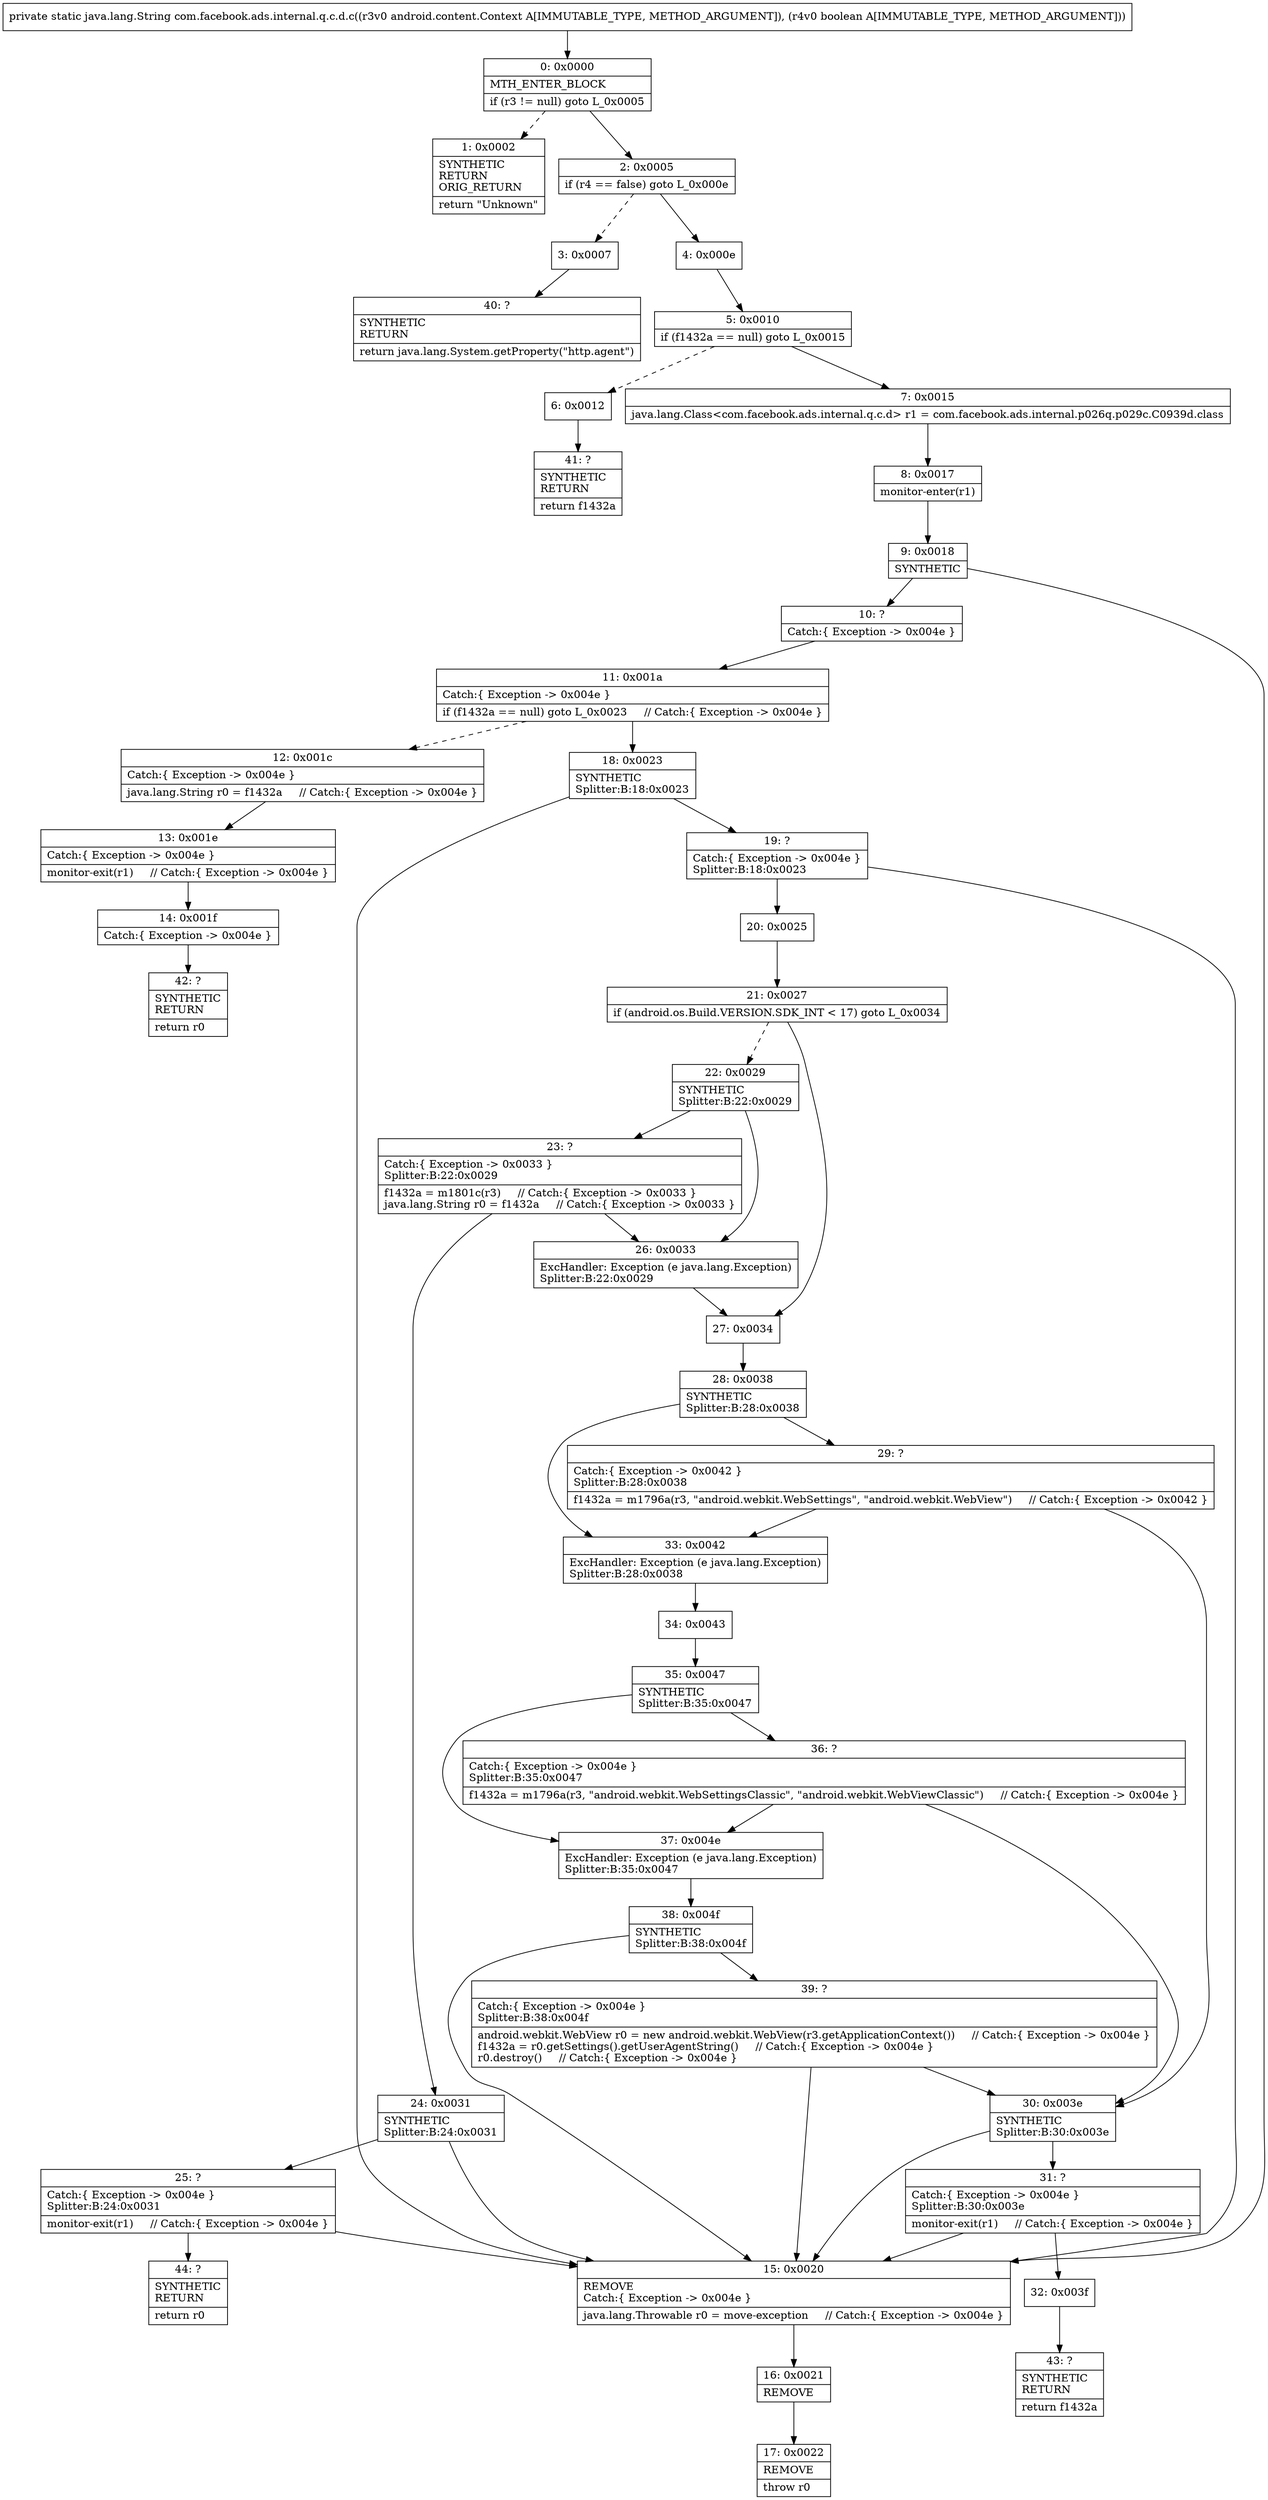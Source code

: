 digraph "CFG forcom.facebook.ads.internal.q.c.d.c(Landroid\/content\/Context;Z)Ljava\/lang\/String;" {
Node_0 [shape=record,label="{0\:\ 0x0000|MTH_ENTER_BLOCK\l|if (r3 != null) goto L_0x0005\l}"];
Node_1 [shape=record,label="{1\:\ 0x0002|SYNTHETIC\lRETURN\lORIG_RETURN\l|return \"Unknown\"\l}"];
Node_2 [shape=record,label="{2\:\ 0x0005|if (r4 == false) goto L_0x000e\l}"];
Node_3 [shape=record,label="{3\:\ 0x0007}"];
Node_4 [shape=record,label="{4\:\ 0x000e}"];
Node_5 [shape=record,label="{5\:\ 0x0010|if (f1432a == null) goto L_0x0015\l}"];
Node_6 [shape=record,label="{6\:\ 0x0012}"];
Node_7 [shape=record,label="{7\:\ 0x0015|java.lang.Class\<com.facebook.ads.internal.q.c.d\> r1 = com.facebook.ads.internal.p026q.p029c.C0939d.class\l}"];
Node_8 [shape=record,label="{8\:\ 0x0017|monitor\-enter(r1)\l}"];
Node_9 [shape=record,label="{9\:\ 0x0018|SYNTHETIC\l}"];
Node_10 [shape=record,label="{10\:\ ?|Catch:\{ Exception \-\> 0x004e \}\l}"];
Node_11 [shape=record,label="{11\:\ 0x001a|Catch:\{ Exception \-\> 0x004e \}\l|if (f1432a == null) goto L_0x0023     \/\/ Catch:\{ Exception \-\> 0x004e \}\l}"];
Node_12 [shape=record,label="{12\:\ 0x001c|Catch:\{ Exception \-\> 0x004e \}\l|java.lang.String r0 = f1432a     \/\/ Catch:\{ Exception \-\> 0x004e \}\l}"];
Node_13 [shape=record,label="{13\:\ 0x001e|Catch:\{ Exception \-\> 0x004e \}\l|monitor\-exit(r1)     \/\/ Catch:\{ Exception \-\> 0x004e \}\l}"];
Node_14 [shape=record,label="{14\:\ 0x001f|Catch:\{ Exception \-\> 0x004e \}\l}"];
Node_15 [shape=record,label="{15\:\ 0x0020|REMOVE\lCatch:\{ Exception \-\> 0x004e \}\l|java.lang.Throwable r0 = move\-exception     \/\/ Catch:\{ Exception \-\> 0x004e \}\l}"];
Node_16 [shape=record,label="{16\:\ 0x0021|REMOVE\l}"];
Node_17 [shape=record,label="{17\:\ 0x0022|REMOVE\l|throw r0\l}"];
Node_18 [shape=record,label="{18\:\ 0x0023|SYNTHETIC\lSplitter:B:18:0x0023\l}"];
Node_19 [shape=record,label="{19\:\ ?|Catch:\{ Exception \-\> 0x004e \}\lSplitter:B:18:0x0023\l}"];
Node_20 [shape=record,label="{20\:\ 0x0025}"];
Node_21 [shape=record,label="{21\:\ 0x0027|if (android.os.Build.VERSION.SDK_INT \< 17) goto L_0x0034\l}"];
Node_22 [shape=record,label="{22\:\ 0x0029|SYNTHETIC\lSplitter:B:22:0x0029\l}"];
Node_23 [shape=record,label="{23\:\ ?|Catch:\{ Exception \-\> 0x0033 \}\lSplitter:B:22:0x0029\l|f1432a = m1801c(r3)     \/\/ Catch:\{ Exception \-\> 0x0033 \}\ljava.lang.String r0 = f1432a     \/\/ Catch:\{ Exception \-\> 0x0033 \}\l}"];
Node_24 [shape=record,label="{24\:\ 0x0031|SYNTHETIC\lSplitter:B:24:0x0031\l}"];
Node_25 [shape=record,label="{25\:\ ?|Catch:\{ Exception \-\> 0x004e \}\lSplitter:B:24:0x0031\l|monitor\-exit(r1)     \/\/ Catch:\{ Exception \-\> 0x004e \}\l}"];
Node_26 [shape=record,label="{26\:\ 0x0033|ExcHandler: Exception (e java.lang.Exception)\lSplitter:B:22:0x0029\l}"];
Node_27 [shape=record,label="{27\:\ 0x0034}"];
Node_28 [shape=record,label="{28\:\ 0x0038|SYNTHETIC\lSplitter:B:28:0x0038\l}"];
Node_29 [shape=record,label="{29\:\ ?|Catch:\{ Exception \-\> 0x0042 \}\lSplitter:B:28:0x0038\l|f1432a = m1796a(r3, \"android.webkit.WebSettings\", \"android.webkit.WebView\")     \/\/ Catch:\{ Exception \-\> 0x0042 \}\l}"];
Node_30 [shape=record,label="{30\:\ 0x003e|SYNTHETIC\lSplitter:B:30:0x003e\l}"];
Node_31 [shape=record,label="{31\:\ ?|Catch:\{ Exception \-\> 0x004e \}\lSplitter:B:30:0x003e\l|monitor\-exit(r1)     \/\/ Catch:\{ Exception \-\> 0x004e \}\l}"];
Node_32 [shape=record,label="{32\:\ 0x003f}"];
Node_33 [shape=record,label="{33\:\ 0x0042|ExcHandler: Exception (e java.lang.Exception)\lSplitter:B:28:0x0038\l}"];
Node_34 [shape=record,label="{34\:\ 0x0043}"];
Node_35 [shape=record,label="{35\:\ 0x0047|SYNTHETIC\lSplitter:B:35:0x0047\l}"];
Node_36 [shape=record,label="{36\:\ ?|Catch:\{ Exception \-\> 0x004e \}\lSplitter:B:35:0x0047\l|f1432a = m1796a(r3, \"android.webkit.WebSettingsClassic\", \"android.webkit.WebViewClassic\")     \/\/ Catch:\{ Exception \-\> 0x004e \}\l}"];
Node_37 [shape=record,label="{37\:\ 0x004e|ExcHandler: Exception (e java.lang.Exception)\lSplitter:B:35:0x0047\l}"];
Node_38 [shape=record,label="{38\:\ 0x004f|SYNTHETIC\lSplitter:B:38:0x004f\l}"];
Node_39 [shape=record,label="{39\:\ ?|Catch:\{ Exception \-\> 0x004e \}\lSplitter:B:38:0x004f\l|android.webkit.WebView r0 = new android.webkit.WebView(r3.getApplicationContext())     \/\/ Catch:\{ Exception \-\> 0x004e \}\lf1432a = r0.getSettings().getUserAgentString()     \/\/ Catch:\{ Exception \-\> 0x004e \}\lr0.destroy()     \/\/ Catch:\{ Exception \-\> 0x004e \}\l}"];
Node_40 [shape=record,label="{40\:\ ?|SYNTHETIC\lRETURN\l|return java.lang.System.getProperty(\"http.agent\")\l}"];
Node_41 [shape=record,label="{41\:\ ?|SYNTHETIC\lRETURN\l|return f1432a\l}"];
Node_42 [shape=record,label="{42\:\ ?|SYNTHETIC\lRETURN\l|return r0\l}"];
Node_43 [shape=record,label="{43\:\ ?|SYNTHETIC\lRETURN\l|return f1432a\l}"];
Node_44 [shape=record,label="{44\:\ ?|SYNTHETIC\lRETURN\l|return r0\l}"];
MethodNode[shape=record,label="{private static java.lang.String com.facebook.ads.internal.q.c.d.c((r3v0 android.content.Context A[IMMUTABLE_TYPE, METHOD_ARGUMENT]), (r4v0 boolean A[IMMUTABLE_TYPE, METHOD_ARGUMENT])) }"];
MethodNode -> Node_0;
Node_0 -> Node_1[style=dashed];
Node_0 -> Node_2;
Node_2 -> Node_3[style=dashed];
Node_2 -> Node_4;
Node_3 -> Node_40;
Node_4 -> Node_5;
Node_5 -> Node_6[style=dashed];
Node_5 -> Node_7;
Node_6 -> Node_41;
Node_7 -> Node_8;
Node_8 -> Node_9;
Node_9 -> Node_10;
Node_9 -> Node_15;
Node_10 -> Node_11;
Node_11 -> Node_12[style=dashed];
Node_11 -> Node_18;
Node_12 -> Node_13;
Node_13 -> Node_14;
Node_14 -> Node_42;
Node_15 -> Node_16;
Node_16 -> Node_17;
Node_18 -> Node_19;
Node_18 -> Node_15;
Node_19 -> Node_20;
Node_19 -> Node_15;
Node_20 -> Node_21;
Node_21 -> Node_22[style=dashed];
Node_21 -> Node_27;
Node_22 -> Node_23;
Node_22 -> Node_26;
Node_23 -> Node_24;
Node_23 -> Node_26;
Node_24 -> Node_25;
Node_24 -> Node_15;
Node_25 -> Node_15;
Node_25 -> Node_44;
Node_26 -> Node_27;
Node_27 -> Node_28;
Node_28 -> Node_29;
Node_28 -> Node_33;
Node_29 -> Node_30;
Node_29 -> Node_33;
Node_30 -> Node_31;
Node_30 -> Node_15;
Node_31 -> Node_32;
Node_31 -> Node_15;
Node_32 -> Node_43;
Node_33 -> Node_34;
Node_34 -> Node_35;
Node_35 -> Node_36;
Node_35 -> Node_37;
Node_36 -> Node_37;
Node_36 -> Node_30;
Node_37 -> Node_38;
Node_38 -> Node_39;
Node_38 -> Node_15;
Node_39 -> Node_15;
Node_39 -> Node_30;
}

